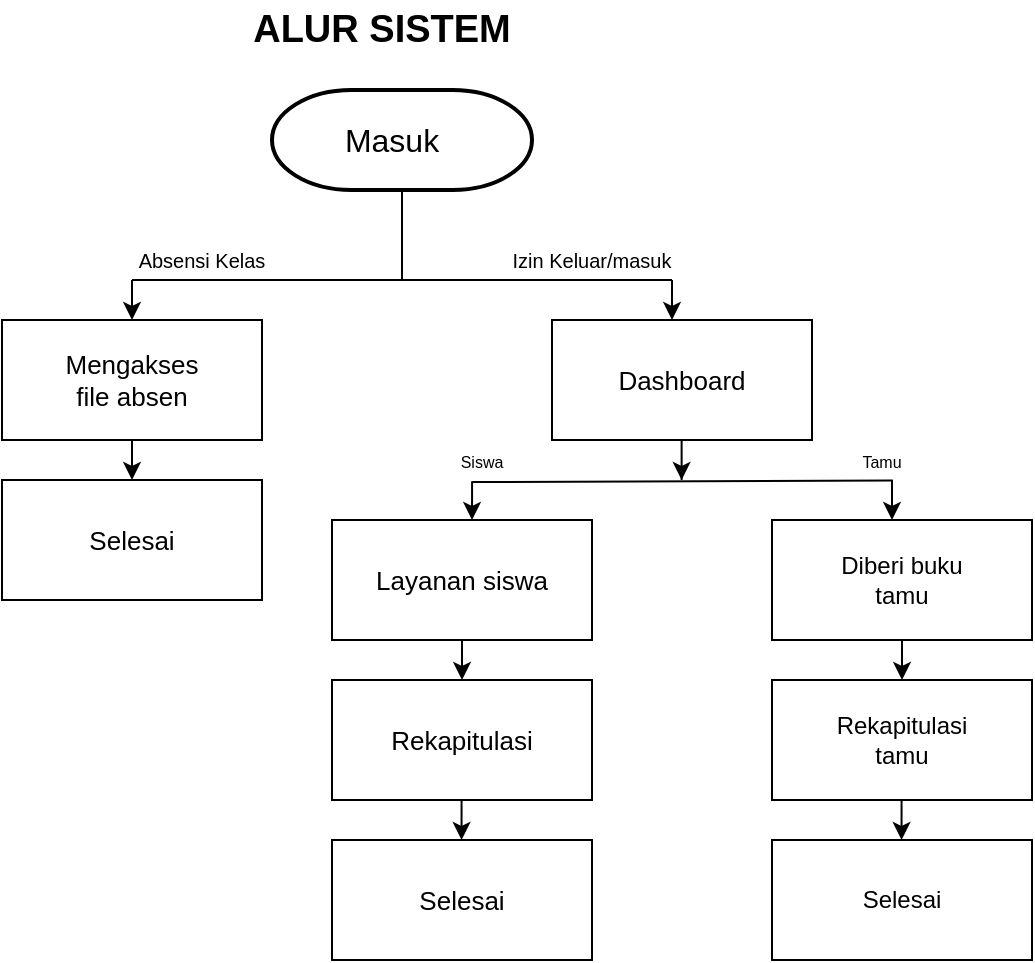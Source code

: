 <mxfile version="24.7.7">
  <diagram name="Page-1" id="WQm7kkJIVVp1u9d9Nk4k">
    <mxGraphModel dx="926" dy="493" grid="1" gridSize="10" guides="1" tooltips="1" connect="1" arrows="1" fold="1" page="1" pageScale="1" pageWidth="850" pageHeight="1100" math="0" shadow="0">
      <root>
        <mxCell id="0" />
        <mxCell id="1" parent="0" />
        <mxCell id="Hyw48PpPmvjznE0x0oKs-4" value="" style="strokeWidth=2;html=1;shape=mxgraph.flowchart.terminator;whiteSpace=wrap;" vertex="1" parent="1">
          <mxGeometry x="360" y="65" width="130" height="50" as="geometry" />
        </mxCell>
        <mxCell id="Hyw48PpPmvjznE0x0oKs-6" value="" style="rounded=0;whiteSpace=wrap;html=1;" vertex="1" parent="1">
          <mxGeometry x="225" y="180" width="130" height="60" as="geometry" />
        </mxCell>
        <mxCell id="Hyw48PpPmvjznE0x0oKs-10" value="" style="endArrow=classic;html=1;rounded=0;entryX=0.5;entryY=0;entryDx=0;entryDy=0;" edge="1" parent="1" target="Hyw48PpPmvjznE0x0oKs-23">
          <mxGeometry width="50" height="50" relative="1" as="geometry">
            <mxPoint x="290" y="240" as="sourcePoint" />
            <mxPoint x="290" y="270" as="targetPoint" />
          </mxGeometry>
        </mxCell>
        <mxCell id="Hyw48PpPmvjznE0x0oKs-12" value="&lt;font style=&quot;font-size: 16px;&quot;&gt;Masuk&lt;/font&gt;" style="text;html=1;align=center;verticalAlign=middle;whiteSpace=wrap;rounded=0;" vertex="1" parent="1">
          <mxGeometry x="390" y="75" width="60" height="30" as="geometry" />
        </mxCell>
        <mxCell id="Hyw48PpPmvjznE0x0oKs-13" value="&lt;font style=&quot;font-size: 13px;&quot;&gt;Mengakses file absen&lt;/font&gt;" style="text;html=1;align=center;verticalAlign=middle;whiteSpace=wrap;rounded=0;" vertex="1" parent="1">
          <mxGeometry x="255" y="195" width="70" height="30" as="geometry" />
        </mxCell>
        <mxCell id="Hyw48PpPmvjznE0x0oKs-14" value="" style="endArrow=none;html=1;rounded=0;" edge="1" parent="1">
          <mxGeometry width="50" height="50" relative="1" as="geometry">
            <mxPoint x="290" y="160" as="sourcePoint" />
            <mxPoint x="560" y="160" as="targetPoint" />
          </mxGeometry>
        </mxCell>
        <mxCell id="Hyw48PpPmvjznE0x0oKs-15" value="" style="endArrow=none;html=1;rounded=0;entryX=0.5;entryY=1;entryDx=0;entryDy=0;entryPerimeter=0;" edge="1" parent="1" target="Hyw48PpPmvjznE0x0oKs-4">
          <mxGeometry width="50" height="50" relative="1" as="geometry">
            <mxPoint x="425" y="160" as="sourcePoint" />
            <mxPoint x="470" y="190" as="targetPoint" />
          </mxGeometry>
        </mxCell>
        <mxCell id="Hyw48PpPmvjznE0x0oKs-16" value="" style="endArrow=classic;html=1;rounded=0;entryX=0.5;entryY=0;entryDx=0;entryDy=0;" edge="1" parent="1" target="Hyw48PpPmvjznE0x0oKs-6">
          <mxGeometry width="50" height="50" relative="1" as="geometry">
            <mxPoint x="290" y="160" as="sourcePoint" />
            <mxPoint x="450" y="200" as="targetPoint" />
          </mxGeometry>
        </mxCell>
        <mxCell id="Hyw48PpPmvjznE0x0oKs-18" value="" style="endArrow=classic;html=1;rounded=0;" edge="1" parent="1">
          <mxGeometry width="50" height="50" relative="1" as="geometry">
            <mxPoint x="610" y="250" as="sourcePoint" />
            <mxPoint x="610" y="250" as="targetPoint" />
          </mxGeometry>
        </mxCell>
        <mxCell id="Hyw48PpPmvjznE0x0oKs-20" value="" style="endArrow=classic;html=1;rounded=0;" edge="1" parent="1">
          <mxGeometry width="50" height="50" relative="1" as="geometry">
            <mxPoint x="560" y="160" as="sourcePoint" />
            <mxPoint x="560" y="180" as="targetPoint" />
          </mxGeometry>
        </mxCell>
        <mxCell id="Hyw48PpPmvjznE0x0oKs-23" value="&lt;font style=&quot;font-size: 13px;&quot;&gt;Selesai&lt;/font&gt;" style="rounded=0;whiteSpace=wrap;html=1;" vertex="1" parent="1">
          <mxGeometry x="225" y="260" width="130" height="60" as="geometry" />
        </mxCell>
        <mxCell id="Hyw48PpPmvjznE0x0oKs-24" value="" style="rounded=0;whiteSpace=wrap;html=1;" vertex="1" parent="1">
          <mxGeometry x="500" y="180" width="130" height="60" as="geometry" />
        </mxCell>
        <mxCell id="Hyw48PpPmvjznE0x0oKs-28" value="&lt;font style=&quot;font-size: 13px;&quot;&gt;Dashboard&lt;/font&gt;" style="text;html=1;align=center;verticalAlign=middle;whiteSpace=wrap;rounded=0;" vertex="1" parent="1">
          <mxGeometry x="530" y="195" width="70" height="30" as="geometry" />
        </mxCell>
        <mxCell id="Hyw48PpPmvjznE0x0oKs-29" value="" style="endArrow=classic;html=1;rounded=0;" edge="1" parent="1">
          <mxGeometry width="50" height="50" relative="1" as="geometry">
            <mxPoint x="564.81" y="260" as="sourcePoint" />
            <mxPoint x="564.81" y="260" as="targetPoint" />
            <Array as="points">
              <mxPoint x="564.81" y="240" />
            </Array>
          </mxGeometry>
        </mxCell>
        <mxCell id="Hyw48PpPmvjznE0x0oKs-32" value="&lt;font style=&quot;font-size: 10px;&quot;&gt;Absensi Kelas&lt;/font&gt;" style="text;html=1;align=center;verticalAlign=middle;whiteSpace=wrap;rounded=0;" vertex="1" parent="1">
          <mxGeometry x="290" y="140" width="70" height="20" as="geometry" />
        </mxCell>
        <mxCell id="Hyw48PpPmvjznE0x0oKs-37" value="&lt;span style=&quot;font-size: 10px;&quot;&gt;Izin Keluar/masuk&lt;/span&gt;" style="text;html=1;align=center;verticalAlign=middle;whiteSpace=wrap;rounded=0;" vertex="1" parent="1">
          <mxGeometry x="470" y="140" width="100" height="20" as="geometry" />
        </mxCell>
        <mxCell id="Hyw48PpPmvjznE0x0oKs-38" value="" style="endArrow=none;html=1;rounded=0;entryX=0.56;entryY=1.015;entryDx=0;entryDy=0;exitX=0.447;exitY=1.052;exitDx=0;exitDy=0;exitPerimeter=0;entryPerimeter=0;" edge="1" parent="1" source="Hyw48PpPmvjznE0x0oKs-45" target="Hyw48PpPmvjznE0x0oKs-46">
          <mxGeometry width="50" height="50" relative="1" as="geometry">
            <mxPoint x="448.75" y="260" as="sourcePoint" />
            <mxPoint x="681.25" y="260" as="targetPoint" />
          </mxGeometry>
        </mxCell>
        <mxCell id="Hyw48PpPmvjznE0x0oKs-41" value="" style="endArrow=classic;html=1;rounded=0;exitX=0.445;exitY=1.03;exitDx=0;exitDy=0;exitPerimeter=0;" edge="1" parent="1" source="Hyw48PpPmvjznE0x0oKs-45">
          <mxGeometry width="50" height="50" relative="1" as="geometry">
            <mxPoint x="460" y="260" as="sourcePoint" />
            <mxPoint x="460" y="280" as="targetPoint" />
          </mxGeometry>
        </mxCell>
        <mxCell id="Hyw48PpPmvjznE0x0oKs-42" value="" style="endArrow=classic;html=1;rounded=0;" edge="1" parent="1">
          <mxGeometry width="50" height="50" relative="1" as="geometry">
            <mxPoint x="670" y="260" as="sourcePoint" />
            <mxPoint x="670" y="280" as="targetPoint" />
          </mxGeometry>
        </mxCell>
        <mxCell id="Hyw48PpPmvjznE0x0oKs-43" value="" style="rounded=0;whiteSpace=wrap;html=1;" vertex="1" parent="1">
          <mxGeometry x="390" y="280" width="130" height="60" as="geometry" />
        </mxCell>
        <mxCell id="Hyw48PpPmvjznE0x0oKs-44" value="" style="rounded=0;whiteSpace=wrap;html=1;" vertex="1" parent="1">
          <mxGeometry x="610" y="280" width="130" height="60" as="geometry" />
        </mxCell>
        <mxCell id="Hyw48PpPmvjznE0x0oKs-45" value="&lt;font style=&quot;font-size: 8px;&quot;&gt;Siswa&lt;/font&gt;" style="text;html=1;align=center;verticalAlign=middle;whiteSpace=wrap;rounded=0;" vertex="1" parent="1">
          <mxGeometry x="420" y="240" width="90" height="20" as="geometry" />
        </mxCell>
        <mxCell id="Hyw48PpPmvjznE0x0oKs-46" value="&lt;font style=&quot;font-size: 8px;&quot;&gt;Tamu&lt;/font&gt;" style="text;html=1;align=center;verticalAlign=middle;whiteSpace=wrap;rounded=0;" vertex="1" parent="1">
          <mxGeometry x="620" y="240" width="90" height="20" as="geometry" />
        </mxCell>
        <mxCell id="Hyw48PpPmvjznE0x0oKs-48" value="&lt;font style=&quot;font-size: 12px;&quot;&gt;Diberi buku tamu&lt;/font&gt;" style="text;html=1;align=center;verticalAlign=middle;whiteSpace=wrap;rounded=0;" vertex="1" parent="1">
          <mxGeometry x="630" y="295" width="90" height="30" as="geometry" />
        </mxCell>
        <mxCell id="Hyw48PpPmvjznE0x0oKs-49" value="" style="rounded=0;whiteSpace=wrap;html=1;" vertex="1" parent="1">
          <mxGeometry x="610" y="360" width="130" height="60" as="geometry" />
        </mxCell>
        <mxCell id="Hyw48PpPmvjznE0x0oKs-50" value="" style="endArrow=classic;html=1;rounded=0;exitX=0.5;exitY=1;exitDx=0;exitDy=0;" edge="1" parent="1" source="Hyw48PpPmvjznE0x0oKs-44">
          <mxGeometry width="50" height="50" relative="1" as="geometry">
            <mxPoint x="690" y="480" as="sourcePoint" />
            <mxPoint x="675" y="360" as="targetPoint" />
          </mxGeometry>
        </mxCell>
        <mxCell id="Hyw48PpPmvjznE0x0oKs-51" value="&lt;font style=&quot;font-size: 12px;&quot;&gt;Rekapitulasi tamu&lt;/font&gt;" style="text;html=1;align=center;verticalAlign=middle;whiteSpace=wrap;rounded=0;" vertex="1" parent="1">
          <mxGeometry x="630" y="375" width="90" height="30" as="geometry" />
        </mxCell>
        <mxCell id="Hyw48PpPmvjznE0x0oKs-52" value="&lt;font style=&quot;font-size: 13px;&quot;&gt;Layanan siswa&lt;/font&gt;" style="text;html=1;align=center;verticalAlign=middle;whiteSpace=wrap;rounded=0;" vertex="1" parent="1">
          <mxGeometry x="400" y="295" width="110" height="30" as="geometry" />
        </mxCell>
        <mxCell id="Hyw48PpPmvjznE0x0oKs-54" value="&lt;span style=&quot;font-size: 13px;&quot;&gt;Rekapitulasi&lt;/span&gt;" style="rounded=0;whiteSpace=wrap;html=1;" vertex="1" parent="1">
          <mxGeometry x="390" y="360" width="130" height="60" as="geometry" />
        </mxCell>
        <mxCell id="Hyw48PpPmvjznE0x0oKs-55" value="" style="endArrow=classic;html=1;rounded=0;exitX=0.5;exitY=1;exitDx=0;exitDy=0;" edge="1" parent="1" source="Hyw48PpPmvjznE0x0oKs-43">
          <mxGeometry width="50" height="50" relative="1" as="geometry">
            <mxPoint x="460" y="480" as="sourcePoint" />
            <mxPoint x="455" y="360" as="targetPoint" />
          </mxGeometry>
        </mxCell>
        <mxCell id="Hyw48PpPmvjznE0x0oKs-56" value="&lt;font size=&quot;1&quot; style=&quot;&quot;&gt;&lt;b style=&quot;font-size: 19px;&quot;&gt;ALUR SISTEM&lt;/b&gt;&lt;/font&gt;" style="text;html=1;align=center;verticalAlign=middle;whiteSpace=wrap;rounded=0;" vertex="1" parent="1">
          <mxGeometry x="340" y="20" width="150" height="30" as="geometry" />
        </mxCell>
        <mxCell id="Hyw48PpPmvjznE0x0oKs-64" value="" style="endArrow=classic;html=1;rounded=0;exitX=0.5;exitY=1;exitDx=0;exitDy=0;" edge="1" parent="1">
          <mxGeometry width="50" height="50" relative="1" as="geometry">
            <mxPoint x="674.78" y="420" as="sourcePoint" />
            <mxPoint x="674.78" y="440" as="targetPoint" />
          </mxGeometry>
        </mxCell>
        <mxCell id="Hyw48PpPmvjznE0x0oKs-65" value="" style="rounded=0;whiteSpace=wrap;html=1;" vertex="1" parent="1">
          <mxGeometry x="610" y="440" width="130" height="60" as="geometry" />
        </mxCell>
        <mxCell id="Hyw48PpPmvjznE0x0oKs-66" value="&lt;font style=&quot;font-size: 12px;&quot;&gt;Selesai&lt;/font&gt;" style="text;html=1;align=center;verticalAlign=middle;whiteSpace=wrap;rounded=0;" vertex="1" parent="1">
          <mxGeometry x="630" y="455" width="90" height="30" as="geometry" />
        </mxCell>
        <mxCell id="Hyw48PpPmvjznE0x0oKs-67" value="" style="endArrow=classic;html=1;rounded=0;exitX=0.5;exitY=1;exitDx=0;exitDy=0;" edge="1" parent="1">
          <mxGeometry width="50" height="50" relative="1" as="geometry">
            <mxPoint x="454.78" y="420" as="sourcePoint" />
            <mxPoint x="454.78" y="440" as="targetPoint" />
          </mxGeometry>
        </mxCell>
        <mxCell id="Hyw48PpPmvjznE0x0oKs-68" value="&lt;span style=&quot;font-size: 13px;&quot;&gt;Selesai&lt;/span&gt;" style="rounded=0;whiteSpace=wrap;html=1;" vertex="1" parent="1">
          <mxGeometry x="390" y="440" width="130" height="60" as="geometry" />
        </mxCell>
      </root>
    </mxGraphModel>
  </diagram>
</mxfile>
